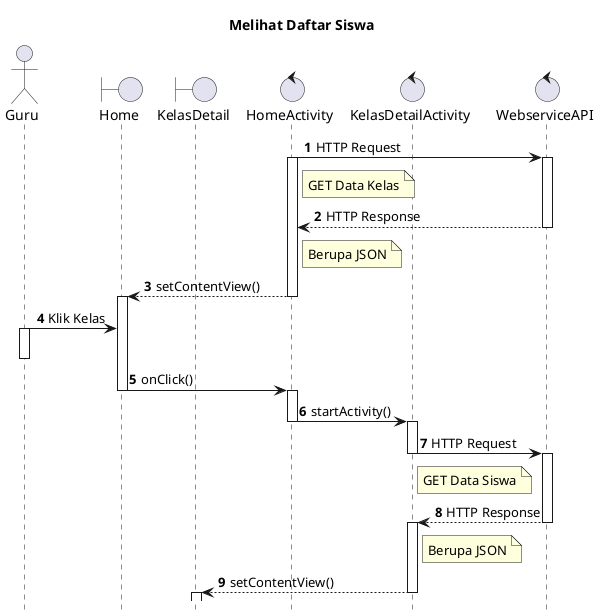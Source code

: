 @startuml

autonumber
hide footbox
title Melihat Daftar Siswa

Actor Guru
boundary Home
boundary KelasDetail
control HomeActivity
control KelasDetailActivity
control WebserviceAPI

HomeActivity -> WebserviceAPI : HTTP Request
    activate HomeActivity
    activate WebserviceAPI

    note right of HomeActivity
    GET Data Kelas
        end note

    return HTTP Response

    note right of HomeActivity
    Berupa JSON
        end note

HomeActivity --> Home : setContentView()
    deactivate HomeActivity
    activate Home

Guru -> Home : Klik Kelas
    activate Guru
    deactivate Guru

Home -> HomeActivity : onClick()
    deactivate Home
    activate HomeActivity

HomeActivity -> KelasDetailActivity : startActivity()
    deactivate HomeActivity
    activate KelasDetailActivity

KelasDetailActivity -> WebserviceAPI : HTTP Request
    deactivate KelasDetailActivity
    activate WebserviceAPI

    note right of KelasDetailActivity
    GET Data Siswa
        end note

    return HTTP Response

    activate KelasDetailActivity

    note right of KelasDetailActivity
    Berupa JSON
        end note

KelasDetailActivity --> KelasDetail : setContentView()
    deactivate KelasDetailActivity
    activate KelasDetail

@enduml